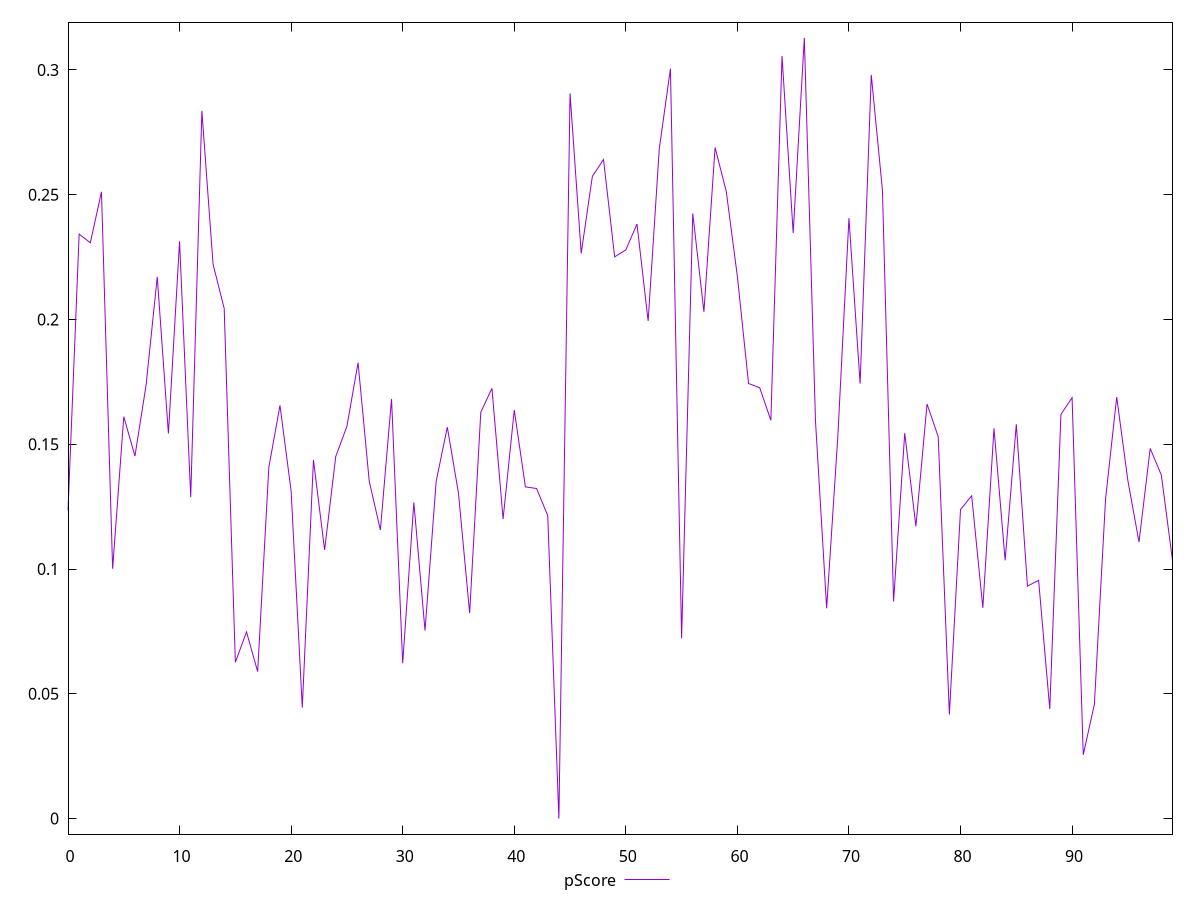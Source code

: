 reset

$pScore <<EOF
0 0.12346952803008965
1 0.23421304225176565
2 0.23071565332766192
3 0.25115273333227084
4 0.10010528126771606
5 0.16105801393495656
6 0.14528336150662197
7 0.173719487654367
8 0.21707008912708803
9 0.15431308735705834
10 0.2312677454472178
11 0.12879381420930724
12 0.28359492427879285
13 0.2221791979990423
14 0.20441181479813642
15 0.06264349855721851
16 0.0747927747983198
17 0.05890147058272521
18 0.1406884280792361
19 0.16556856848505064
20 0.1312175254750701
21 0.04448172768090314
22 0.1436651963141392
23 0.10764764433483637
24 0.1451195375595808
25 0.15719867359263306
26 0.1826982390866061
27 0.1351985286861147
28 0.1156442775328721
29 0.1681448813443458
30 0.06229350871194167
31 0.1266513081818904
32 0.07534357737238195
33 0.13515130353257976
34 0.15683789624470157
35 0.13037989290979174
36 0.082339205063582
37 0.1628235718249963
38 0.17241916508468635
39 0.12005039478299917
40 0.16370166767524774
41 0.13292340791148038
42 0.13227632688510005
43 0.12142849393383637
44 0.00003646805741186476
45 0.2905709556587291
46 0.2264989907853392
47 0.257334206371547
48 0.26409511314945294
49 0.2250879297533025
50 0.22789194345476116
51 0.23822585269576468
52 0.19937976419927805
53 0.268485919271638
54 0.30048365468256605
55 0.07226667217298044
56 0.24249545355598323
57 0.2030574368105985
58 0.2688857312431478
59 0.2513592856366941
60 0.2171761317917411
61 0.17433812784263641
62 0.17265948134071507
63 0.15959962796002358
64 0.30560297084279997
65 0.23463506048931748
66 0.31282162223881277
67 0.15932874416921095
68 0.08427828721362546
69 0.1529300046897939
70 0.2406095549313093
71 0.1742845033977038
72 0.2979997973460953
73 0.2518662882357786
74 0.08699444518919941
75 0.15443966683837518
76 0.11712403907826119
77 0.16612350165880674
78 0.1530337909296185
79 0.041700242338324645
80 0.12385834526877826
81 0.12936362415152602
82 0.08444821106950806
83 0.15637935621697274
84 0.10348579158518278
85 0.1579886557651996
86 0.0931694269922384
87 0.0954871880207373
88 0.04389285158450468
89 0.1619954647633084
90 0.16864834687161978
91 0.025565778614468126
92 0.04584600778418174
93 0.12804808649882515
94 0.1689027783168049
95 0.13543267740361586
96 0.11082036680151147
97 0.1483273444032212
98 0.13767537572075572
99 0.10345918346019056
EOF

set key outside below
set xrange [0:99]
set yrange [-0.006219235026216153:0.31907732532244076]
set trange [-0.006219235026216153:0.31907732532244076]
set terminal svg size 640, 500 enhanced background rgb 'white'
set output "reprap/speed-index/samples/pages+cached+noexternal+nomedia+nocss/pScore/values.svg"

plot $pScore title "pScore" with line

reset
